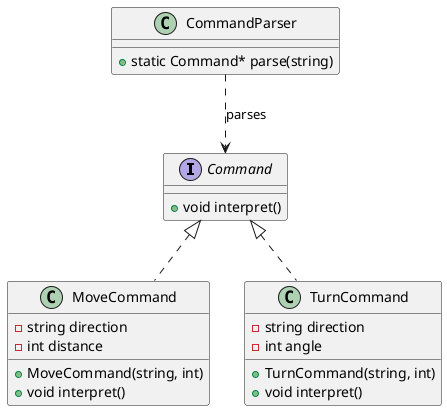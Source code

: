 @startuml
interface Command {
    +void interpret()
}

class MoveCommand {
    -string direction
    -int distance
    +MoveCommand(string, int)
    +void interpret()
}

class TurnCommand {
    -string direction
    -int angle
    +TurnCommand(string, int)
    +void interpret()
}

class CommandParser {
    +static Command* parse(string)
}

Command <|.. MoveCommand
Command <|.. TurnCommand
CommandParser ..> Command : parses

@enduml

